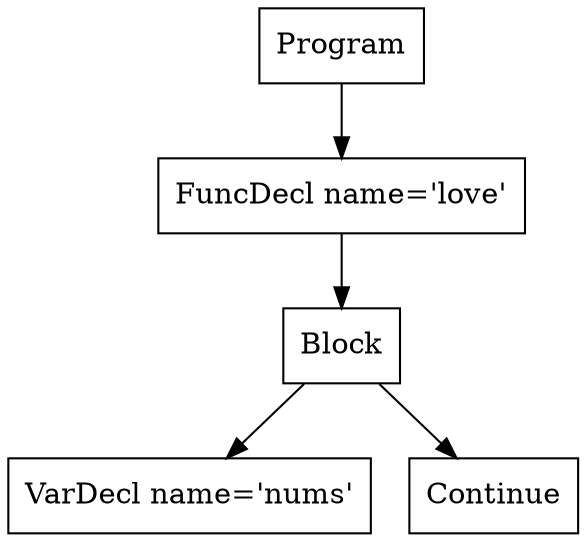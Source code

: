 digraph AST {
3 [shape=box, label="VarDecl name='nums'"];
4 [shape=box, label="Continue"];
2 [shape=box, label="Block"];
2 -> 3;
2 -> 4;
1 [shape=box, label="FuncDecl name='love'"];
1 -> 2;
0 [shape=box, label="Program"];
0 -> 1;
}

